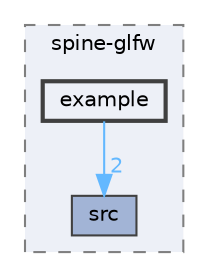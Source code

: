 digraph "external/spine-runtimes/spine-glfw/example"
{
 // LATEX_PDF_SIZE
  bgcolor="transparent";
  edge [fontname=Helvetica,fontsize=10,labelfontname=Helvetica,labelfontsize=10];
  node [fontname=Helvetica,fontsize=10,shape=box,height=0.2,width=0.4];
  compound=true
  subgraph clusterdir_e9c0742148d7bfc10821c9826744bc4d {
    graph [ bgcolor="#edf0f7", pencolor="grey50", label="spine-glfw", fontname=Helvetica,fontsize=10 style="filled,dashed", URL="dir_e9c0742148d7bfc10821c9826744bc4d.html",tooltip=""]
  dir_c86d0b0498f84411b2c3342a7f08c0a9 [label="src", fillcolor="#a2b4d6", color="grey25", style="filled", URL="dir_c86d0b0498f84411b2c3342a7f08c0a9.html",tooltip=""];
  dir_1dccf3081cd248bfe2c3d2dd7e9a5550 [label="example", fillcolor="#edf0f7", color="grey25", style="filled,bold", URL="dir_1dccf3081cd248bfe2c3d2dd7e9a5550.html",tooltip=""];
  }
  dir_1dccf3081cd248bfe2c3d2dd7e9a5550->dir_c86d0b0498f84411b2c3342a7f08c0a9 [headlabel="2", labeldistance=1.5 headhref="dir_000261_000768.html" href="dir_000261_000768.html" color="steelblue1" fontcolor="steelblue1"];
}
